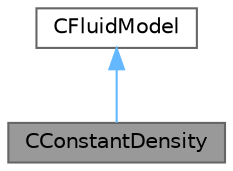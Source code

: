 digraph "CConstantDensity"
{
 // LATEX_PDF_SIZE
  bgcolor="transparent";
  edge [fontname=Helvetica,fontsize=10,labelfontname=Helvetica,labelfontsize=10];
  node [fontname=Helvetica,fontsize=10,shape=box,height=0.2,width=0.4];
  Node1 [id="Node000001",label="CConstantDensity",height=0.2,width=0.4,color="gray40", fillcolor="grey60", style="filled", fontcolor="black",tooltip="Child class for defining a constant density gas model (incompressible only)."];
  Node2 -> Node1 [id="edge1_Node000001_Node000002",dir="back",color="steelblue1",style="solid",tooltip=" "];
  Node2 [id="Node000002",label="CFluidModel",height=0.2,width=0.4,color="gray40", fillcolor="white", style="filled",URL="$classCFluidModel.html",tooltip="Main class for defining the Thermo-Physical Model."];
}
